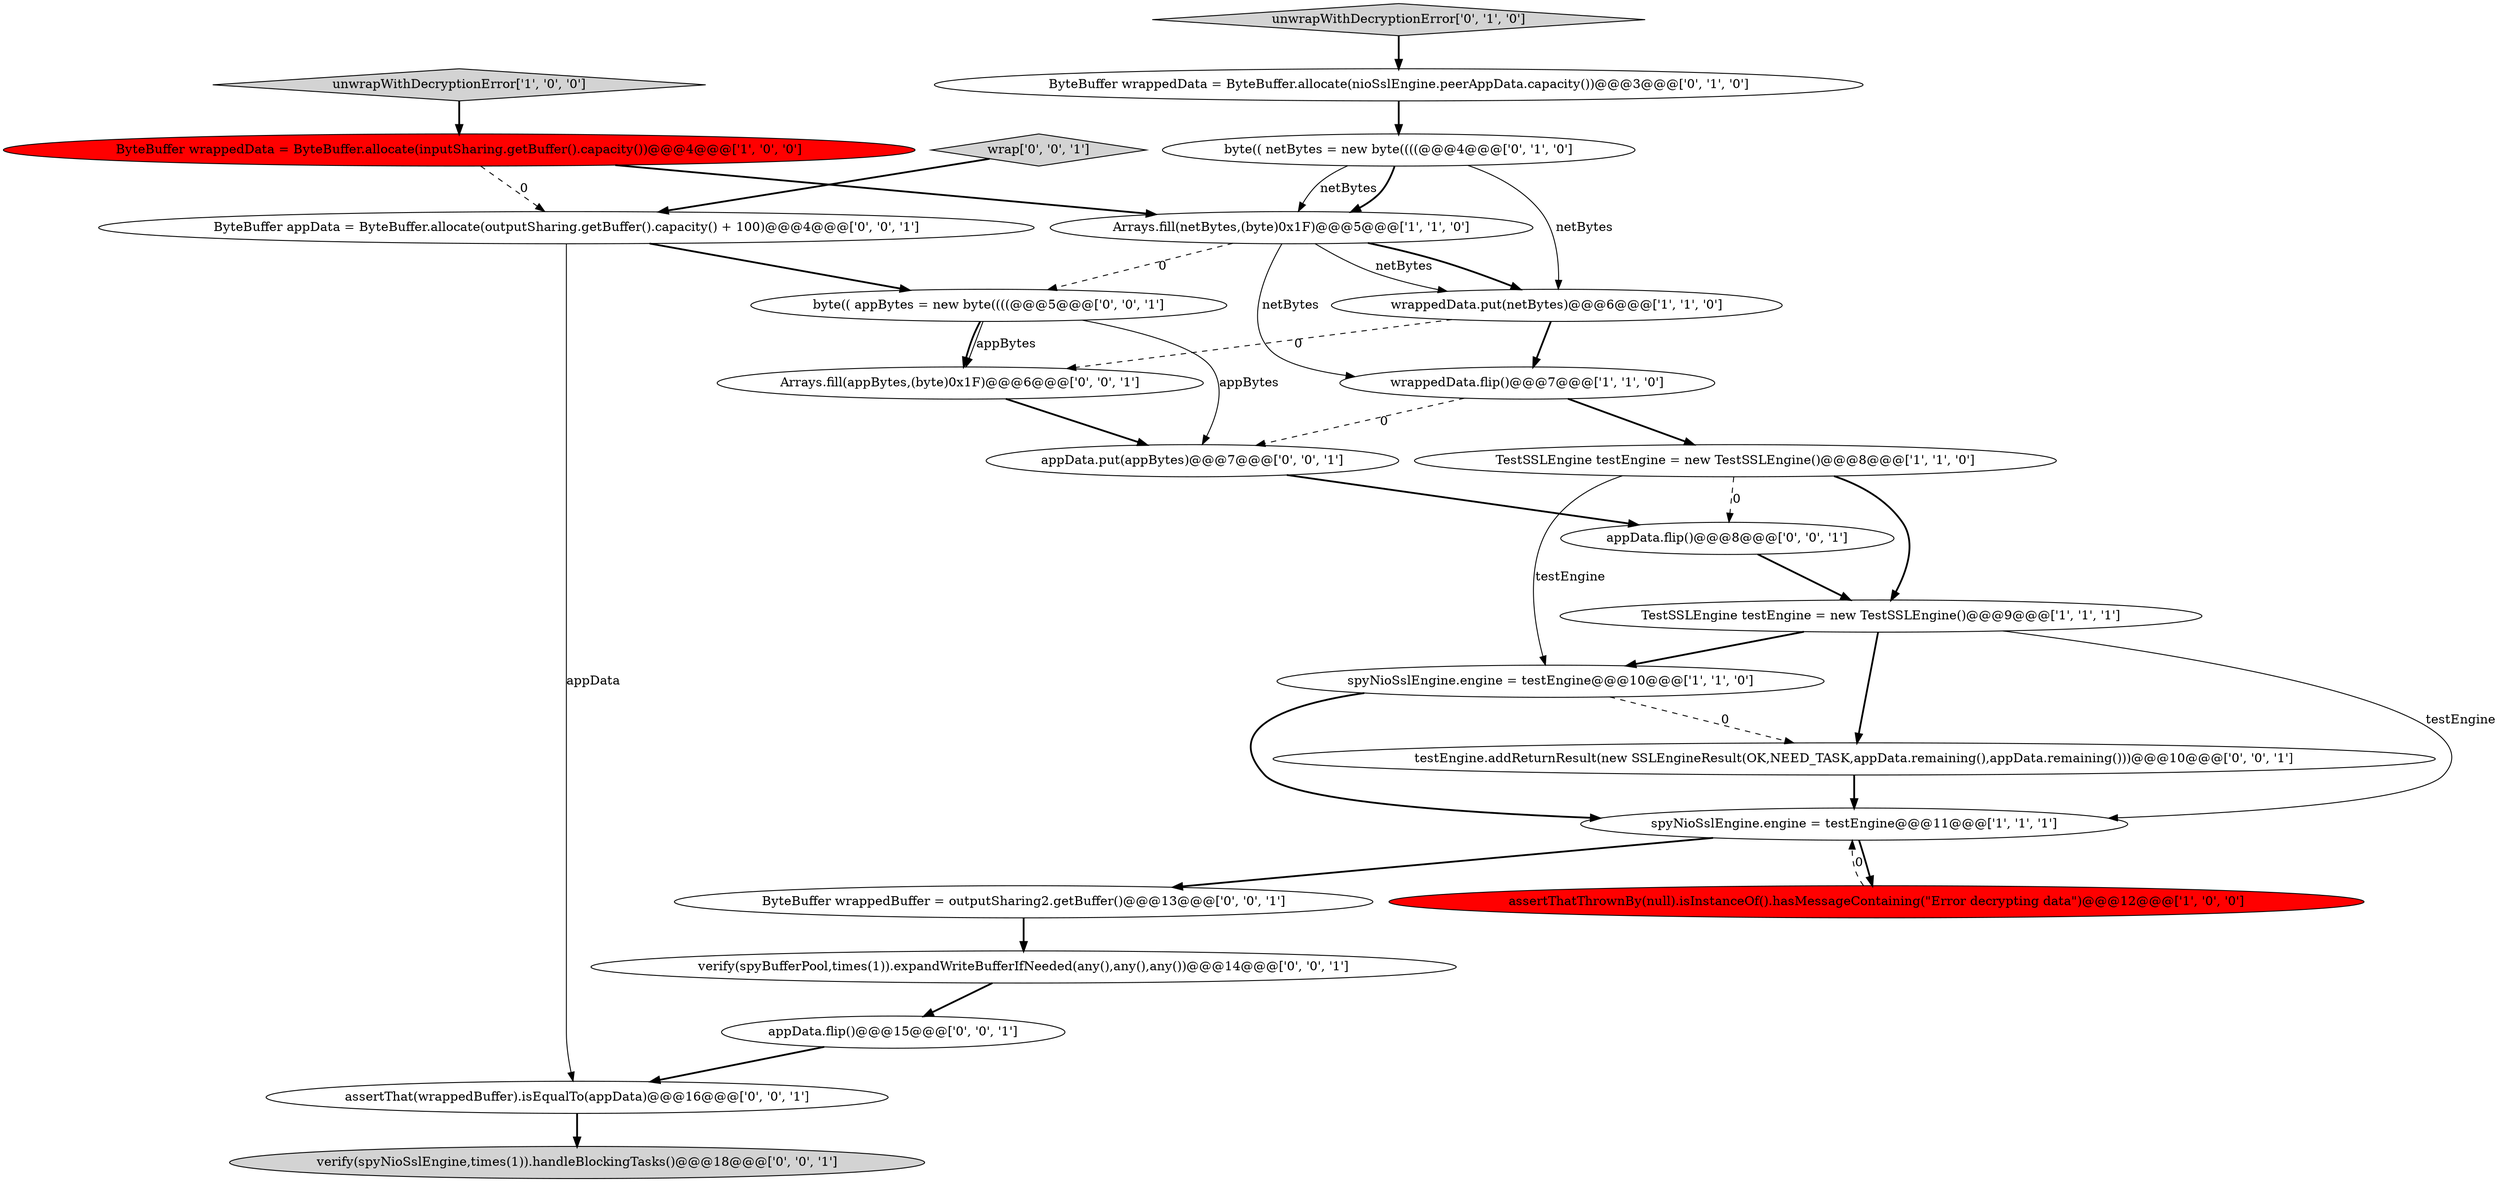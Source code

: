 digraph {
1 [style = filled, label = "wrappedData.flip()@@@7@@@['1', '1', '0']", fillcolor = white, shape = ellipse image = "AAA0AAABBB1BBB"];
19 [style = filled, label = "appData.put(appBytes)@@@7@@@['0', '0', '1']", fillcolor = white, shape = ellipse image = "AAA0AAABBB3BBB"];
20 [style = filled, label = "testEngine.addReturnResult(new SSLEngineResult(OK,NEED_TASK,appData.remaining(),appData.remaining()))@@@10@@@['0', '0', '1']", fillcolor = white, shape = ellipse image = "AAA0AAABBB3BBB"];
5 [style = filled, label = "spyNioSslEngine.engine = testEngine@@@10@@@['1', '1', '0']", fillcolor = white, shape = ellipse image = "AAA0AAABBB1BBB"];
14 [style = filled, label = "ByteBuffer appData = ByteBuffer.allocate(outputSharing.getBuffer().capacity() + 100)@@@4@@@['0', '0', '1']", fillcolor = white, shape = ellipse image = "AAA0AAABBB3BBB"];
16 [style = filled, label = "appData.flip()@@@15@@@['0', '0', '1']", fillcolor = white, shape = ellipse image = "AAA0AAABBB3BBB"];
7 [style = filled, label = "Arrays.fill(netBytes,(byte)0x1F)@@@5@@@['1', '1', '0']", fillcolor = white, shape = ellipse image = "AAA0AAABBB1BBB"];
15 [style = filled, label = "Arrays.fill(appBytes,(byte)0x1F)@@@6@@@['0', '0', '1']", fillcolor = white, shape = ellipse image = "AAA0AAABBB3BBB"];
22 [style = filled, label = "verify(spyBufferPool,times(1)).expandWriteBufferIfNeeded(any(),any(),any())@@@14@@@['0', '0', '1']", fillcolor = white, shape = ellipse image = "AAA0AAABBB3BBB"];
3 [style = filled, label = "unwrapWithDecryptionError['1', '0', '0']", fillcolor = lightgray, shape = diamond image = "AAA0AAABBB1BBB"];
24 [style = filled, label = "ByteBuffer wrappedBuffer = outputSharing2.getBuffer()@@@13@@@['0', '0', '1']", fillcolor = white, shape = ellipse image = "AAA0AAABBB3BBB"];
11 [style = filled, label = "byte(( netBytes = new byte((((@@@4@@@['0', '1', '0']", fillcolor = white, shape = ellipse image = "AAA0AAABBB2BBB"];
13 [style = filled, label = "appData.flip()@@@8@@@['0', '0', '1']", fillcolor = white, shape = ellipse image = "AAA0AAABBB3BBB"];
8 [style = filled, label = "TestSSLEngine testEngine = new TestSSLEngine()@@@8@@@['1', '1', '0']", fillcolor = white, shape = ellipse image = "AAA0AAABBB1BBB"];
0 [style = filled, label = "wrappedData.put(netBytes)@@@6@@@['1', '1', '0']", fillcolor = white, shape = ellipse image = "AAA0AAABBB1BBB"];
2 [style = filled, label = "ByteBuffer wrappedData = ByteBuffer.allocate(inputSharing.getBuffer().capacity())@@@4@@@['1', '0', '0']", fillcolor = red, shape = ellipse image = "AAA1AAABBB1BBB"];
23 [style = filled, label = "wrap['0', '0', '1']", fillcolor = lightgray, shape = diamond image = "AAA0AAABBB3BBB"];
6 [style = filled, label = "spyNioSslEngine.engine = testEngine@@@11@@@['1', '1', '1']", fillcolor = white, shape = ellipse image = "AAA0AAABBB1BBB"];
9 [style = filled, label = "assertThatThrownBy(null).isInstanceOf().hasMessageContaining(\"Error decrypting data\")@@@12@@@['1', '0', '0']", fillcolor = red, shape = ellipse image = "AAA1AAABBB1BBB"];
18 [style = filled, label = "verify(spyNioSslEngine,times(1)).handleBlockingTasks()@@@18@@@['0', '0', '1']", fillcolor = lightgray, shape = ellipse image = "AAA0AAABBB3BBB"];
10 [style = filled, label = "unwrapWithDecryptionError['0', '1', '0']", fillcolor = lightgray, shape = diamond image = "AAA0AAABBB2BBB"];
12 [style = filled, label = "ByteBuffer wrappedData = ByteBuffer.allocate(nioSslEngine.peerAppData.capacity())@@@3@@@['0', '1', '0']", fillcolor = white, shape = ellipse image = "AAA0AAABBB2BBB"];
4 [style = filled, label = "TestSSLEngine testEngine = new TestSSLEngine()@@@9@@@['1', '1', '1']", fillcolor = white, shape = ellipse image = "AAA0AAABBB1BBB"];
21 [style = filled, label = "assertThat(wrappedBuffer).isEqualTo(appData)@@@16@@@['0', '0', '1']", fillcolor = white, shape = ellipse image = "AAA0AAABBB3BBB"];
17 [style = filled, label = "byte(( appBytes = new byte((((@@@5@@@['0', '0', '1']", fillcolor = white, shape = ellipse image = "AAA0AAABBB3BBB"];
11->7 [style = solid, label="netBytes"];
17->15 [style = solid, label="appBytes"];
1->8 [style = bold, label=""];
7->17 [style = dashed, label="0"];
22->16 [style = bold, label=""];
1->19 [style = dashed, label="0"];
12->11 [style = bold, label=""];
0->15 [style = dashed, label="0"];
14->17 [style = bold, label=""];
6->24 [style = bold, label=""];
7->0 [style = bold, label=""];
20->6 [style = bold, label=""];
15->19 [style = bold, label=""];
24->22 [style = bold, label=""];
21->18 [style = bold, label=""];
5->20 [style = dashed, label="0"];
8->13 [style = dashed, label="0"];
4->6 [style = solid, label="testEngine"];
23->14 [style = bold, label=""];
9->6 [style = dashed, label="0"];
5->6 [style = bold, label=""];
3->2 [style = bold, label=""];
19->13 [style = bold, label=""];
8->5 [style = solid, label="testEngine"];
2->14 [style = dashed, label="0"];
10->12 [style = bold, label=""];
0->1 [style = bold, label=""];
16->21 [style = bold, label=""];
17->19 [style = solid, label="appBytes"];
4->20 [style = bold, label=""];
17->15 [style = bold, label=""];
14->21 [style = solid, label="appData"];
7->1 [style = solid, label="netBytes"];
8->4 [style = bold, label=""];
2->7 [style = bold, label=""];
6->9 [style = bold, label=""];
11->0 [style = solid, label="netBytes"];
4->5 [style = bold, label=""];
11->7 [style = bold, label=""];
7->0 [style = solid, label="netBytes"];
13->4 [style = bold, label=""];
}
